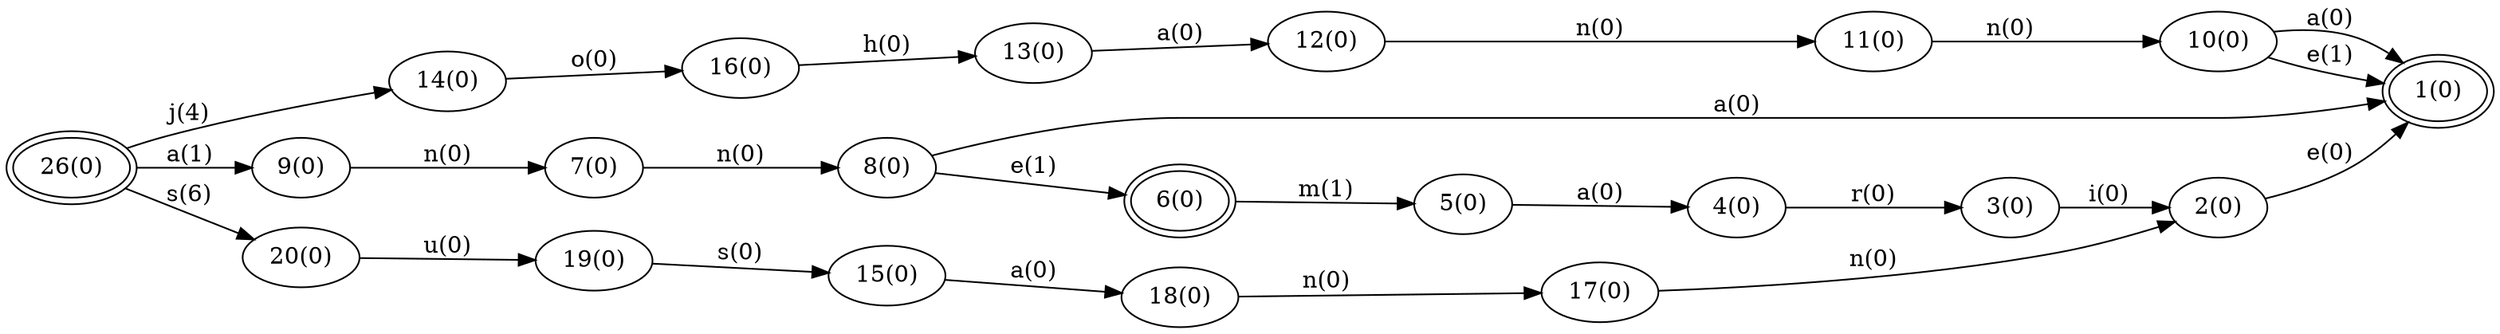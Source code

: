 Digraph transtable {  // DOTCODE
rankdir = "LR";  // DOTCODE
1[label="1(0)", peripheries=2]  // DOTCODE
2[label="2(0)"]  // DOTCODE
3[label="3(0)"]  // DOTCODE
4[label="4(0)"]  // DOTCODE
5[label="5(0)"]  // DOTCODE
6[label="6(0)", peripheries=2]  // DOTCODE
7[label="7(0)"]  // DOTCODE
8[label="8(0)"]  // DOTCODE
9[label="9(0)"]  // DOTCODE
10[label="10(0)"]  // DOTCODE
11[label="11(0)"]  // DOTCODE
12[label="12(0)"]  // DOTCODE
13[label="13(0)"]  // DOTCODE
14[label="14(0)"]  // DOTCODE
15[label="15(0)"]  // DOTCODE
16[label="16(0)"]  // DOTCODE
17[label="17(0)"]  // DOTCODE
18[label="18(0)"]  // DOTCODE
19[label="19(0)"]  // DOTCODE
20[label="20(0)"]  // DOTCODE
26[label="26(0)", peripheries=2]  // DOTCODE
5->4[label="a(0)"]  // DOTCODE
2->1[label="e(0)"]  // DOTCODE
8->1[label="a(0)"]  // DOTCODE
10->1[label="a(0)"]  // DOTCODE
3->2[label="i(0)"]  // DOTCODE
8->6[label="e(1)"]  // DOTCODE
13->12[label="a(0)"]  // DOTCODE
10->1[label="e(1)"]  // DOTCODE
15->18[label="a(0)"]  // DOTCODE
6->5[label="m(1)"]  // DOTCODE
7->8[label="n(0)"]  // DOTCODE
4->3[label="r(0)"]  // DOTCODE
9->7[label="n(0)"]  // DOTCODE
16->13[label="h(0)"]  // DOTCODE
11->10[label="n(0)"]  // DOTCODE
12->11[label="n(0)"]  // DOTCODE
26->9[label="a(1)"]  // DOTCODE
14->16[label="o(0)"]  // DOTCODE
17->2[label="n(0)"]  // DOTCODE
18->17[label="n(0)"]  // DOTCODE
26->14[label="j(4)"]  // DOTCODE
19->15[label="s(0)"]  // DOTCODE
20->19[label="u(0)"]  // DOTCODE
26->20[label="s(6)"]  // DOTCODE
}  // DOTCODE
